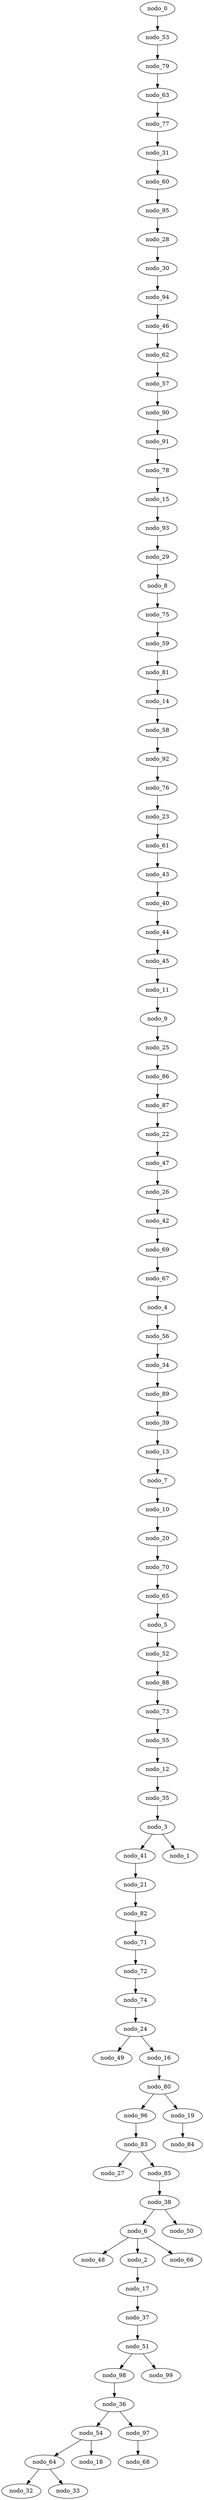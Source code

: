 digraph gen_gilbert_100_dfs_i {
  nodo_81 -> nodo_14;
  nodo_3 -> nodo_41;
  nodo_9 -> nodo_25;
  nodo_82 -> nodo_71;
  nodo_36 -> nodo_54;
  nodo_62 -> nodo_57;
  nodo_79 -> nodo_63;
  nodo_94 -> nodo_46;
  nodo_0 -> nodo_53;
  nodo_53 -> nodo_79;
  nodo_21 -> nodo_82;
  nodo_55 -> nodo_12;
  nodo_83 -> nodo_27;
  nodo_3 -> nodo_1;
  nodo_28 -> nodo_30;
  nodo_67 -> nodo_4;
  nodo_58 -> nodo_92;
  nodo_6 -> nodo_48;
  nodo_22 -> nodo_47;
  nodo_77 -> nodo_31;
  nodo_7 -> nodo_10;
  nodo_2 -> nodo_17;
  nodo_88 -> nodo_73;
  nodo_13 -> nodo_7;
  nodo_91 -> nodo_78;
  nodo_89 -> nodo_39;
  nodo_44 -> nodo_45;
  nodo_29 -> nodo_8;
  nodo_38 -> nodo_50;
  nodo_54 -> nodo_64;
  nodo_8 -> nodo_75;
  nodo_96 -> nodo_83;
  nodo_78 -> nodo_15;
  nodo_45 -> nodo_11;
  nodo_6 -> nodo_2;
  nodo_46 -> nodo_62;
  nodo_6 -> nodo_66;
  nodo_39 -> nodo_13;
  nodo_59 -> nodo_81;
  nodo_95 -> nodo_28;
  nodo_47 -> nodo_26;
  nodo_34 -> nodo_89;
  nodo_90 -> nodo_91;
  nodo_24 -> nodo_49;
  nodo_71 -> nodo_72;
  nodo_76 -> nodo_23;
  nodo_26 -> nodo_42;
  nodo_75 -> nodo_59;
  nodo_12 -> nodo_35;
  nodo_35 -> nodo_3;
  nodo_64 -> nodo_32;
  nodo_36 -> nodo_97;
  nodo_64 -> nodo_33;
  nodo_61 -> nodo_43;
  nodo_4 -> nodo_56;
  nodo_10 -> nodo_20;
  nodo_24 -> nodo_16;
  nodo_16 -> nodo_80;
  nodo_23 -> nodo_61;
  nodo_25 -> nodo_86;
  nodo_51 -> nodo_98;
  nodo_51 -> nodo_99;
  nodo_69 -> nodo_67;
  nodo_65 -> nodo_5;
  nodo_20 -> nodo_70;
  nodo_87 -> nodo_22;
  nodo_63 -> nodo_77;
  nodo_41 -> nodo_21;
  nodo_93 -> nodo_29;
  nodo_56 -> nodo_34;
  nodo_98 -> nodo_36;
  nodo_37 -> nodo_51;
  nodo_97 -> nodo_68;
  nodo_19 -> nodo_84;
  nodo_38 -> nodo_6;
  nodo_54 -> nodo_18;
  nodo_74 -> nodo_24;
  nodo_85 -> nodo_38;
  nodo_43 -> nodo_40;
  nodo_11 -> nodo_9;
  nodo_86 -> nodo_87;
  nodo_42 -> nodo_69;
  nodo_17 -> nodo_37;
  nodo_57 -> nodo_90;
  nodo_60 -> nodo_95;
  nodo_40 -> nodo_44;
  nodo_30 -> nodo_94;
  nodo_15 -> nodo_93;
  nodo_31 -> nodo_60;
  nodo_72 -> nodo_74;
  nodo_52 -> nodo_88;
  nodo_80 -> nodo_19;
  nodo_80 -> nodo_96;
  nodo_83 -> nodo_85;
  nodo_14 -> nodo_58;
  nodo_70 -> nodo_65;
  nodo_73 -> nodo_55;
  nodo_5 -> nodo_52;
  nodo_92 -> nodo_76;
}